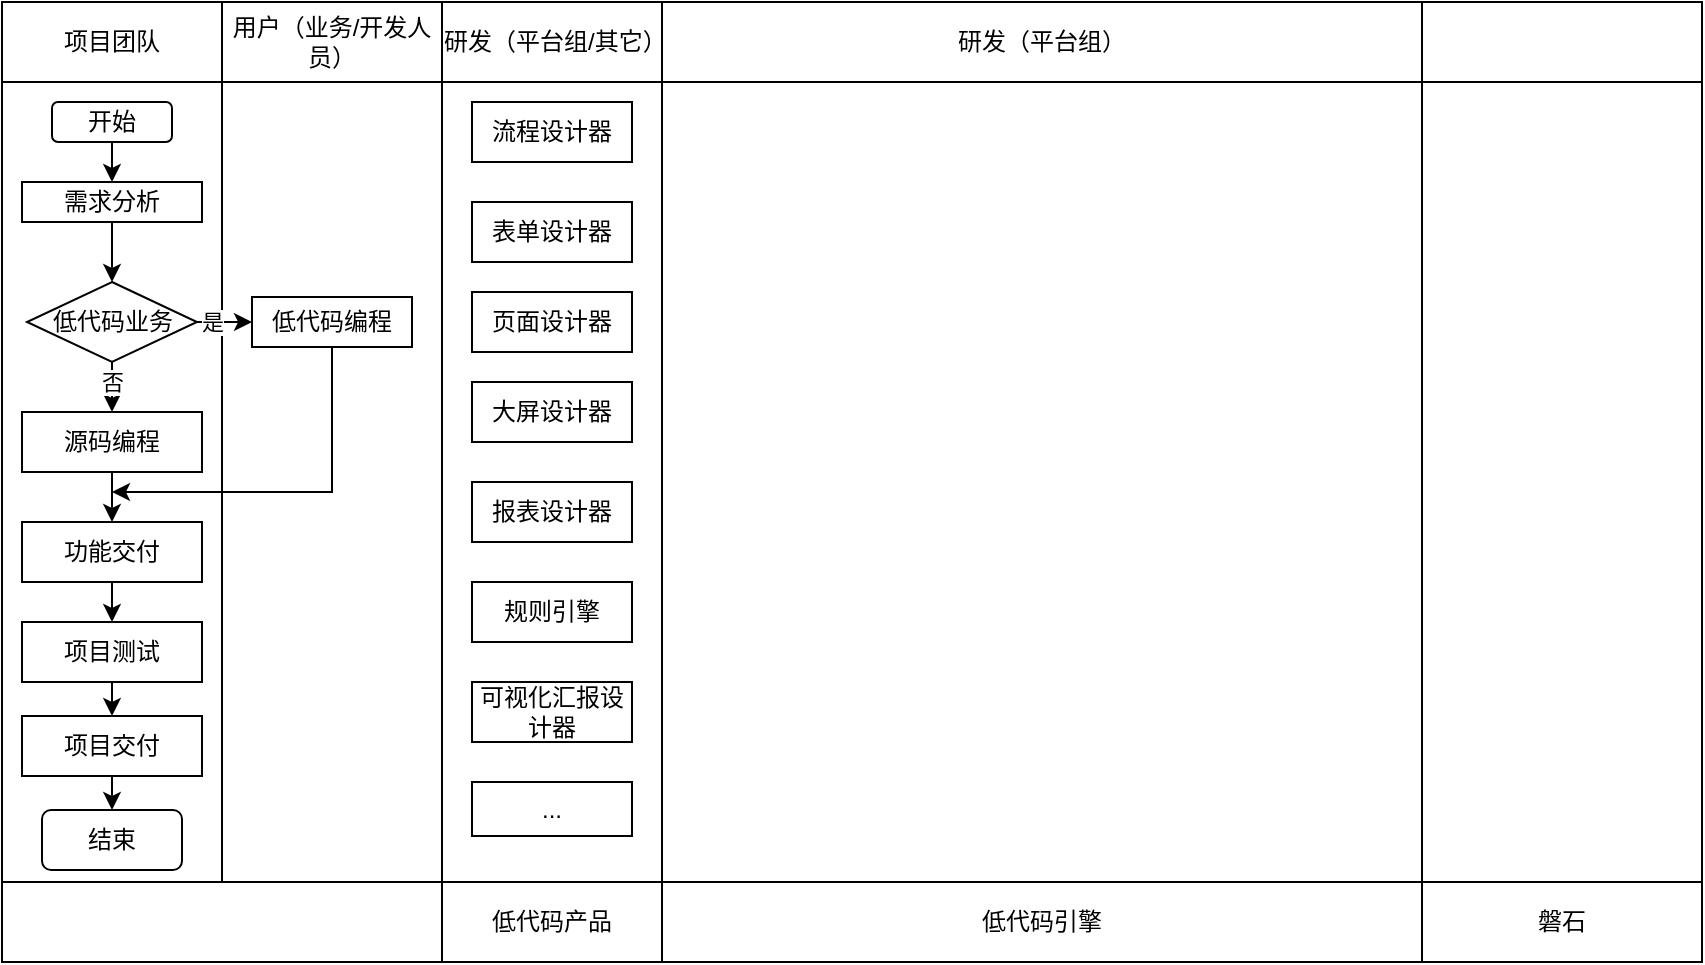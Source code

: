 <mxfile version="24.2.3" type="github">
  <diagram name="第 1 页" id="ji11t7zjMDZuTKzRz6_U">
    <mxGraphModel dx="2022" dy="650" grid="1" gridSize="10" guides="1" tooltips="1" connect="1" arrows="1" fold="1" page="1" pageScale="1" pageWidth="827" pageHeight="1169" math="0" shadow="0">
      <root>
        <mxCell id="0" />
        <mxCell id="1" parent="0" />
        <mxCell id="Uosc3sd0xL7aGzGoplJn-5" value="研发（平台组）" style="rounded=0;whiteSpace=wrap;html=1;align=center;" vertex="1" parent="1">
          <mxGeometry x="300" y="80" width="380" height="40" as="geometry" />
        </mxCell>
        <mxCell id="Uosc3sd0xL7aGzGoplJn-6" value="用户（业务/开发人员）" style="rounded=0;whiteSpace=wrap;html=1;" vertex="1" parent="1">
          <mxGeometry x="80" y="80" width="110" height="40" as="geometry" />
        </mxCell>
        <mxCell id="Uosc3sd0xL7aGzGoplJn-7" value="研发（平台组/其它）" style="rounded=0;whiteSpace=wrap;html=1;" vertex="1" parent="1">
          <mxGeometry x="190" y="80" width="110" height="40" as="geometry" />
        </mxCell>
        <mxCell id="Uosc3sd0xL7aGzGoplJn-8" value="" style="rounded=0;whiteSpace=wrap;html=1;" vertex="1" parent="1">
          <mxGeometry x="80" y="120" width="110" height="400" as="geometry" />
        </mxCell>
        <mxCell id="Uosc3sd0xL7aGzGoplJn-10" value="" style="rounded=0;whiteSpace=wrap;html=1;" vertex="1" parent="1">
          <mxGeometry x="190" y="120" width="110" height="400" as="geometry" />
        </mxCell>
        <mxCell id="Uosc3sd0xL7aGzGoplJn-17" value="项目团队" style="rounded=0;whiteSpace=wrap;html=1;" vertex="1" parent="1">
          <mxGeometry x="-30" y="80" width="110" height="40" as="geometry" />
        </mxCell>
        <mxCell id="Uosc3sd0xL7aGzGoplJn-18" value="" style="rounded=0;whiteSpace=wrap;html=1;" vertex="1" parent="1">
          <mxGeometry x="-30" y="120" width="110" height="400" as="geometry" />
        </mxCell>
        <mxCell id="Uosc3sd0xL7aGzGoplJn-19" value="开始" style="rounded=1;whiteSpace=wrap;html=1;" vertex="1" parent="1">
          <mxGeometry x="-5" y="130" width="60" height="20" as="geometry" />
        </mxCell>
        <mxCell id="Uosc3sd0xL7aGzGoplJn-20" value="低代码业务" style="rhombus;whiteSpace=wrap;html=1;" vertex="1" parent="1">
          <mxGeometry x="-17.5" y="220" width="85" height="40" as="geometry" />
        </mxCell>
        <mxCell id="Uosc3sd0xL7aGzGoplJn-21" value="需求分析" style="rounded=0;whiteSpace=wrap;html=1;" vertex="1" parent="1">
          <mxGeometry x="-20" y="170" width="90" height="20" as="geometry" />
        </mxCell>
        <mxCell id="Uosc3sd0xL7aGzGoplJn-22" value="结束" style="rounded=1;whiteSpace=wrap;html=1;" vertex="1" parent="1">
          <mxGeometry x="-10" y="484" width="70" height="30" as="geometry" />
        </mxCell>
        <mxCell id="Uosc3sd0xL7aGzGoplJn-23" value="项目测试" style="rounded=0;whiteSpace=wrap;html=1;" vertex="1" parent="1">
          <mxGeometry x="-20" y="390" width="90" height="30" as="geometry" />
        </mxCell>
        <mxCell id="Uosc3sd0xL7aGzGoplJn-25" value="源码编程" style="rounded=0;whiteSpace=wrap;html=1;" vertex="1" parent="1">
          <mxGeometry x="-20" y="285" width="90" height="30" as="geometry" />
        </mxCell>
        <mxCell id="Uosc3sd0xL7aGzGoplJn-26" value="项目交付" style="rounded=0;whiteSpace=wrap;html=1;" vertex="1" parent="1">
          <mxGeometry x="-20" y="437" width="90" height="30" as="geometry" />
        </mxCell>
        <mxCell id="Uosc3sd0xL7aGzGoplJn-32" value="" style="endArrow=classic;html=1;rounded=0;exitX=0.5;exitY=1;exitDx=0;exitDy=0;" edge="1" parent="1" source="Uosc3sd0xL7aGzGoplJn-19" target="Uosc3sd0xL7aGzGoplJn-21">
          <mxGeometry width="50" height="50" relative="1" as="geometry">
            <mxPoint x="220" y="270" as="sourcePoint" />
            <mxPoint x="270" y="220" as="targetPoint" />
          </mxGeometry>
        </mxCell>
        <mxCell id="Uosc3sd0xL7aGzGoplJn-33" value="" style="endArrow=classic;html=1;rounded=0;exitX=0.5;exitY=1;exitDx=0;exitDy=0;entryX=0.5;entryY=0;entryDx=0;entryDy=0;" edge="1" parent="1" source="Uosc3sd0xL7aGzGoplJn-21" target="Uosc3sd0xL7aGzGoplJn-20">
          <mxGeometry width="50" height="50" relative="1" as="geometry">
            <mxPoint x="24.76" y="210" as="sourcePoint" />
            <mxPoint x="24.76" y="230" as="targetPoint" />
          </mxGeometry>
        </mxCell>
        <mxCell id="Uosc3sd0xL7aGzGoplJn-34" value="" style="endArrow=classic;html=1;rounded=0;exitX=0.5;exitY=1;exitDx=0;exitDy=0;" edge="1" parent="1" source="Uosc3sd0xL7aGzGoplJn-20" target="Uosc3sd0xL7aGzGoplJn-25">
          <mxGeometry width="50" height="50" relative="1" as="geometry">
            <mxPoint x="35" y="220" as="sourcePoint" />
            <mxPoint x="35" y="240" as="targetPoint" />
          </mxGeometry>
        </mxCell>
        <mxCell id="Uosc3sd0xL7aGzGoplJn-47" value="否" style="edgeLabel;html=1;align=center;verticalAlign=middle;resizable=0;points=[];" vertex="1" connectable="0" parent="Uosc3sd0xL7aGzGoplJn-34">
          <mxGeometry x="-0.22" relative="1" as="geometry">
            <mxPoint as="offset" />
          </mxGeometry>
        </mxCell>
        <mxCell id="Uosc3sd0xL7aGzGoplJn-35" value="" style="endArrow=classic;html=1;rounded=0;exitX=0.5;exitY=1;exitDx=0;exitDy=0;entryX=0.5;entryY=0;entryDx=0;entryDy=0;" edge="1" parent="1" source="Uosc3sd0xL7aGzGoplJn-25" target="Uosc3sd0xL7aGzGoplJn-38">
          <mxGeometry width="50" height="50" relative="1" as="geometry">
            <mxPoint x="35" y="290" as="sourcePoint" />
            <mxPoint x="35" y="320" as="targetPoint" />
          </mxGeometry>
        </mxCell>
        <mxCell id="Uosc3sd0xL7aGzGoplJn-36" value="" style="endArrow=classic;html=1;rounded=0;exitX=0.5;exitY=1;exitDx=0;exitDy=0;entryX=0.5;entryY=0;entryDx=0;entryDy=0;" edge="1" parent="1" source="Uosc3sd0xL7aGzGoplJn-23" target="Uosc3sd0xL7aGzGoplJn-26">
          <mxGeometry width="50" height="50" relative="1" as="geometry">
            <mxPoint x="35" y="350" as="sourcePoint" />
            <mxPoint x="35" y="380" as="targetPoint" />
          </mxGeometry>
        </mxCell>
        <mxCell id="Uosc3sd0xL7aGzGoplJn-37" value="" style="endArrow=classic;html=1;rounded=0;exitX=0.5;exitY=1;exitDx=0;exitDy=0;entryX=0.5;entryY=0;entryDx=0;entryDy=0;" edge="1" parent="1" source="Uosc3sd0xL7aGzGoplJn-26" target="Uosc3sd0xL7aGzGoplJn-22">
          <mxGeometry width="50" height="50" relative="1" as="geometry">
            <mxPoint x="35" y="410" as="sourcePoint" />
            <mxPoint x="35" y="430" as="targetPoint" />
          </mxGeometry>
        </mxCell>
        <mxCell id="Uosc3sd0xL7aGzGoplJn-38" value="功能交付" style="rounded=0;whiteSpace=wrap;html=1;" vertex="1" parent="1">
          <mxGeometry x="-20" y="340" width="90" height="30" as="geometry" />
        </mxCell>
        <mxCell id="Uosc3sd0xL7aGzGoplJn-39" value="" style="endArrow=classic;html=1;rounded=0;exitX=0.5;exitY=1;exitDx=0;exitDy=0;entryX=0.5;entryY=0;entryDx=0;entryDy=0;" edge="1" parent="1" source="Uosc3sd0xL7aGzGoplJn-38" target="Uosc3sd0xL7aGzGoplJn-23">
          <mxGeometry width="50" height="50" relative="1" as="geometry">
            <mxPoint x="24.76" y="370" as="sourcePoint" />
            <mxPoint x="24.76" y="387" as="targetPoint" />
          </mxGeometry>
        </mxCell>
        <mxCell id="Uosc3sd0xL7aGzGoplJn-41" value="低代码编程" style="rounded=0;whiteSpace=wrap;html=1;" vertex="1" parent="1">
          <mxGeometry x="95" y="227.5" width="80" height="25" as="geometry" />
        </mxCell>
        <mxCell id="Uosc3sd0xL7aGzGoplJn-42" value="" style="endArrow=classic;html=1;rounded=0;exitX=0.5;exitY=1;exitDx=0;exitDy=0;" edge="1" parent="1" source="Uosc3sd0xL7aGzGoplJn-41">
          <mxGeometry width="50" height="50" relative="1" as="geometry">
            <mxPoint x="135" y="270" as="sourcePoint" />
            <mxPoint x="25" y="325" as="targetPoint" />
            <Array as="points">
              <mxPoint x="135" y="325" />
            </Array>
          </mxGeometry>
        </mxCell>
        <mxCell id="Uosc3sd0xL7aGzGoplJn-45" value="" style="endArrow=classic;html=1;rounded=0;entryX=0;entryY=0.5;entryDx=0;entryDy=0;exitX=1;exitY=0.5;exitDx=0;exitDy=0;" edge="1" parent="1" source="Uosc3sd0xL7aGzGoplJn-20" target="Uosc3sd0xL7aGzGoplJn-41">
          <mxGeometry width="50" height="50" relative="1" as="geometry">
            <mxPoint x="35" y="220" as="sourcePoint" />
            <mxPoint x="35" y="240" as="targetPoint" />
          </mxGeometry>
        </mxCell>
        <mxCell id="Uosc3sd0xL7aGzGoplJn-46" value="是" style="edgeLabel;html=1;align=center;verticalAlign=middle;resizable=0;points=[];" vertex="1" connectable="0" parent="Uosc3sd0xL7aGzGoplJn-45">
          <mxGeometry x="-0.455" relative="1" as="geometry">
            <mxPoint as="offset" />
          </mxGeometry>
        </mxCell>
        <mxCell id="Uosc3sd0xL7aGzGoplJn-54" value="流程设计器" style="rounded=0;whiteSpace=wrap;html=1;" vertex="1" parent="1">
          <mxGeometry x="205" y="130" width="80" height="30" as="geometry" />
        </mxCell>
        <mxCell id="Uosc3sd0xL7aGzGoplJn-55" value="表单设计器" style="rounded=0;whiteSpace=wrap;html=1;" vertex="1" parent="1">
          <mxGeometry x="205" y="180" width="80" height="30" as="geometry" />
        </mxCell>
        <mxCell id="Uosc3sd0xL7aGzGoplJn-56" value="页面设计器" style="rounded=0;whiteSpace=wrap;html=1;" vertex="1" parent="1">
          <mxGeometry x="205" y="225" width="80" height="30" as="geometry" />
        </mxCell>
        <mxCell id="Uosc3sd0xL7aGzGoplJn-57" value="报表设计器" style="rounded=0;whiteSpace=wrap;html=1;" vertex="1" parent="1">
          <mxGeometry x="205" y="320" width="80" height="30" as="geometry" />
        </mxCell>
        <mxCell id="Uosc3sd0xL7aGzGoplJn-58" value="大屏设计器" style="rounded=0;whiteSpace=wrap;html=1;" vertex="1" parent="1">
          <mxGeometry x="205" y="270" width="80" height="30" as="geometry" />
        </mxCell>
        <mxCell id="Uosc3sd0xL7aGzGoplJn-59" value="规则引擎" style="rounded=0;whiteSpace=wrap;html=1;" vertex="1" parent="1">
          <mxGeometry x="205" y="370" width="80" height="30" as="geometry" />
        </mxCell>
        <mxCell id="Uosc3sd0xL7aGzGoplJn-60" value="可视化汇报设计器" style="rounded=0;whiteSpace=wrap;html=1;" vertex="1" parent="1">
          <mxGeometry x="205" y="420" width="80" height="30" as="geometry" />
        </mxCell>
        <mxCell id="Uosc3sd0xL7aGzGoplJn-61" value="..." style="rounded=0;whiteSpace=wrap;html=1;" vertex="1" parent="1">
          <mxGeometry x="205" y="470" width="80" height="27" as="geometry" />
        </mxCell>
        <mxCell id="Uosc3sd0xL7aGzGoplJn-62" value="" style="rounded=0;whiteSpace=wrap;html=1;" vertex="1" parent="1">
          <mxGeometry x="-30" y="520" width="710" height="40" as="geometry" />
        </mxCell>
        <mxCell id="Uosc3sd0xL7aGzGoplJn-63" value="低代码产品" style="rounded=0;whiteSpace=wrap;html=1;" vertex="1" parent="1">
          <mxGeometry x="190" y="520" width="110" height="40" as="geometry" />
        </mxCell>
        <mxCell id="Uosc3sd0xL7aGzGoplJn-64" value="低代码引擎" style="rounded=0;whiteSpace=wrap;html=1;" vertex="1" parent="1">
          <mxGeometry x="300" y="520" width="380" height="40" as="geometry" />
        </mxCell>
        <mxCell id="Uosc3sd0xL7aGzGoplJn-65" value="" style="rounded=0;whiteSpace=wrap;html=1;" vertex="1" parent="1">
          <mxGeometry x="300" y="120" width="380" height="400" as="geometry" />
        </mxCell>
        <mxCell id="Uosc3sd0xL7aGzGoplJn-66" value="磐石" style="rounded=0;whiteSpace=wrap;html=1;" vertex="1" parent="1">
          <mxGeometry x="680" y="520" width="140" height="40" as="geometry" />
        </mxCell>
        <mxCell id="Uosc3sd0xL7aGzGoplJn-67" value="" style="rounded=0;whiteSpace=wrap;html=1;" vertex="1" parent="1">
          <mxGeometry x="680" y="120" width="140" height="400" as="geometry" />
        </mxCell>
        <mxCell id="Uosc3sd0xL7aGzGoplJn-68" value="" style="rounded=0;whiteSpace=wrap;html=1;" vertex="1" parent="1">
          <mxGeometry x="680" y="80" width="140" height="40" as="geometry" />
        </mxCell>
      </root>
    </mxGraphModel>
  </diagram>
</mxfile>
